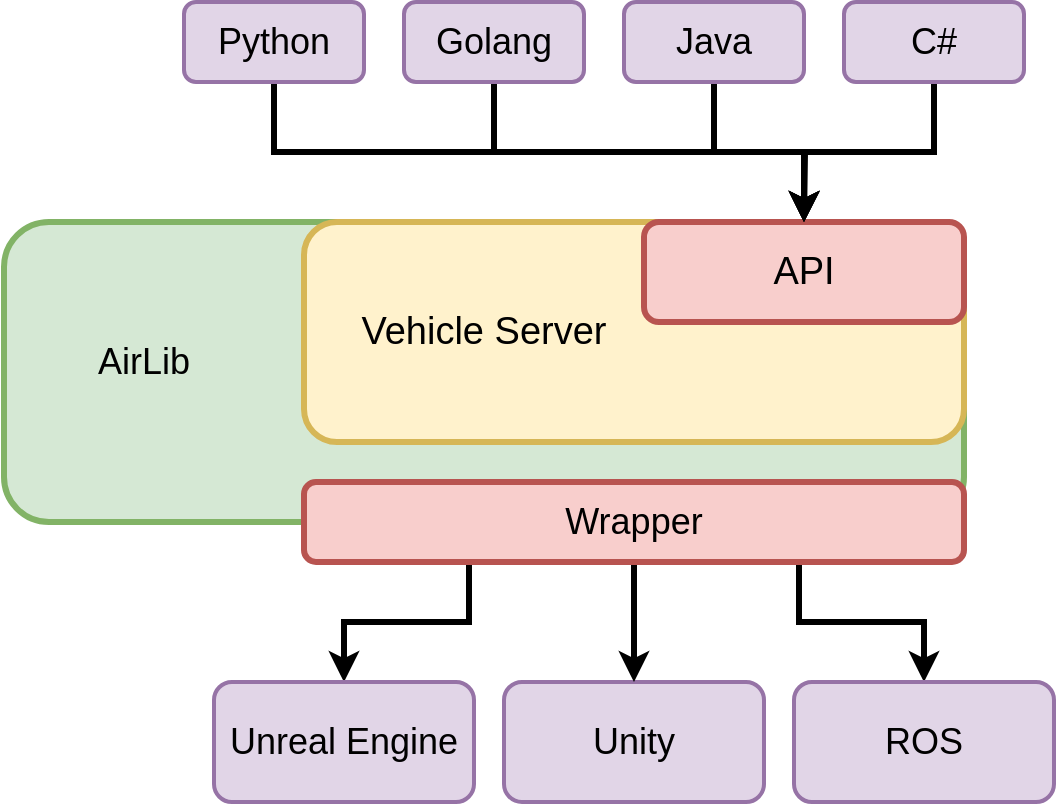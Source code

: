 <mxfile version="14.2.7" type="device"><diagram id="hGvv1Xi_NxuTOoYxdjd3" name="Page-1"><mxGraphModel dx="1422" dy="705" grid="1" gridSize="10" guides="1" tooltips="1" connect="1" arrows="1" fold="1" page="1" pageScale="1" pageWidth="827" pageHeight="1169" math="0" shadow="0"><root><mxCell id="0"/><mxCell id="1" parent="0"/><mxCell id="x6UWKgTvUTDrlQFfmNzw-16" style="edgeStyle=orthogonalEdgeStyle;rounded=0;orthogonalLoop=1;jettySize=auto;html=1;exitX=0.25;exitY=1;exitDx=0;exitDy=0;entryX=0.5;entryY=0;entryDx=0;entryDy=0;fontSize=18;strokeWidth=3;" edge="1" parent="1" source="x6UWKgTvUTDrlQFfmNzw-19" target="x6UWKgTvUTDrlQFfmNzw-13"><mxGeometry relative="1" as="geometry"/></mxCell><mxCell id="x6UWKgTvUTDrlQFfmNzw-18" style="edgeStyle=orthogonalEdgeStyle;rounded=0;orthogonalLoop=1;jettySize=auto;html=1;exitX=0.75;exitY=1;exitDx=0;exitDy=0;fontSize=18;strokeWidth=3;" edge="1" parent="1" source="x6UWKgTvUTDrlQFfmNzw-19" target="x6UWKgTvUTDrlQFfmNzw-14"><mxGeometry relative="1" as="geometry"/></mxCell><mxCell id="x6UWKgTvUTDrlQFfmNzw-2" value="" style="rounded=1;whiteSpace=wrap;html=1;fillColor=#d5e8d4;strokeColor=#82b366;strokeWidth=3;" vertex="1" parent="1"><mxGeometry x="190" y="230" width="480" height="150" as="geometry"/></mxCell><mxCell id="x6UWKgTvUTDrlQFfmNzw-4" value="" style="rounded=1;whiteSpace=wrap;html=1;fillColor=#fff2cc;strokeColor=#d6b656;strokeWidth=3;" vertex="1" parent="1"><mxGeometry x="340" y="230" width="330" height="110" as="geometry"/></mxCell><mxCell id="x6UWKgTvUTDrlQFfmNzw-5" value="" style="rounded=1;whiteSpace=wrap;html=1;fillColor=#f8cecc;strokeColor=#b85450;strokeWidth=3;" vertex="1" parent="1"><mxGeometry x="510" y="230" width="160" height="50" as="geometry"/></mxCell><mxCell id="x6UWKgTvUTDrlQFfmNzw-6" value="&lt;font style=&quot;font-size: 19px&quot;&gt;API&lt;/font&gt;" style="text;html=1;strokeColor=none;fillColor=none;align=center;verticalAlign=middle;whiteSpace=wrap;rounded=0;strokeWidth=3;" vertex="1" parent="1"><mxGeometry x="570" y="245" width="40" height="20" as="geometry"/></mxCell><mxCell id="x6UWKgTvUTDrlQFfmNzw-7" value="&lt;font style=&quot;font-size: 19px&quot;&gt;Vehicle Server&lt;/font&gt;" style="text;html=1;strokeColor=none;fillColor=none;align=center;verticalAlign=middle;whiteSpace=wrap;rounded=0;strokeWidth=3;fontSize=18;" vertex="1" parent="1"><mxGeometry x="360" y="275" width="140" height="20" as="geometry"/></mxCell><mxCell id="x6UWKgTvUTDrlQFfmNzw-8" value="AirLib" style="text;html=1;strokeColor=none;fillColor=none;align=center;verticalAlign=middle;whiteSpace=wrap;rounded=0;fontSize=18;strokeWidth=3;" vertex="1" parent="1"><mxGeometry x="240" y="290" width="40" height="20" as="geometry"/></mxCell><mxCell id="x6UWKgTvUTDrlQFfmNzw-12" value="Unity" style="rounded=1;whiteSpace=wrap;html=1;strokeWidth=2;fontSize=18;fillColor=#e1d5e7;strokeColor=#9673a6;" vertex="1" parent="1"><mxGeometry x="440" y="460" width="130" height="60" as="geometry"/></mxCell><mxCell id="x6UWKgTvUTDrlQFfmNzw-13" value="Unreal Engine" style="rounded=1;whiteSpace=wrap;html=1;strokeWidth=2;fontSize=18;fillColor=#e1d5e7;strokeColor=#9673a6;" vertex="1" parent="1"><mxGeometry x="295" y="460" width="130" height="60" as="geometry"/></mxCell><mxCell id="x6UWKgTvUTDrlQFfmNzw-14" value="ROS" style="rounded=1;whiteSpace=wrap;html=1;strokeWidth=2;fontSize=18;fillColor=#e1d5e7;strokeColor=#9673a6;" vertex="1" parent="1"><mxGeometry x="585" y="460" width="130" height="60" as="geometry"/></mxCell><mxCell id="x6UWKgTvUTDrlQFfmNzw-21" style="edgeStyle=orthogonalEdgeStyle;rounded=0;orthogonalLoop=1;jettySize=auto;html=1;exitX=0.5;exitY=1;exitDx=0;exitDy=0;entryX=0.5;entryY=0;entryDx=0;entryDy=0;fontSize=18;strokeWidth=3;" edge="1" parent="1" source="x6UWKgTvUTDrlQFfmNzw-19" target="x6UWKgTvUTDrlQFfmNzw-12"><mxGeometry relative="1" as="geometry"/></mxCell><mxCell id="x6UWKgTvUTDrlQFfmNzw-19" value="Wrapper" style="rounded=1;whiteSpace=wrap;html=1;strokeWidth=3;fontSize=18;fillColor=#f8cecc;strokeColor=#b85450;" vertex="1" parent="1"><mxGeometry x="340" y="360" width="330" height="40" as="geometry"/></mxCell><mxCell id="x6UWKgTvUTDrlQFfmNzw-33" style="edgeStyle=orthogonalEdgeStyle;rounded=0;orthogonalLoop=1;jettySize=auto;html=1;exitX=0.5;exitY=1;exitDx=0;exitDy=0;fontSize=18;strokeWidth=3;" edge="1" parent="1" source="x6UWKgTvUTDrlQFfmNzw-22"><mxGeometry relative="1" as="geometry"><mxPoint x="590" y="230" as="targetPoint"/></mxGeometry></mxCell><mxCell id="x6UWKgTvUTDrlQFfmNzw-22" value="Python" style="rounded=1;whiteSpace=wrap;html=1;strokeWidth=2;fontSize=18;fillColor=#e1d5e7;strokeColor=#9673a6;" vertex="1" parent="1"><mxGeometry x="280" y="120" width="90" height="40" as="geometry"/></mxCell><mxCell id="x6UWKgTvUTDrlQFfmNzw-32" style="edgeStyle=orthogonalEdgeStyle;rounded=0;orthogonalLoop=1;jettySize=auto;html=1;exitX=0.5;exitY=1;exitDx=0;exitDy=0;entryX=0.5;entryY=0;entryDx=0;entryDy=0;fontSize=18;strokeWidth=3;" edge="1" parent="1" source="x6UWKgTvUTDrlQFfmNzw-25" target="x6UWKgTvUTDrlQFfmNzw-5"><mxGeometry relative="1" as="geometry"/></mxCell><mxCell id="x6UWKgTvUTDrlQFfmNzw-25" value="Golang" style="rounded=1;whiteSpace=wrap;html=1;strokeWidth=2;fontSize=18;fillColor=#e1d5e7;strokeColor=#9673a6;" vertex="1" parent="1"><mxGeometry x="390" y="120" width="90" height="40" as="geometry"/></mxCell><mxCell id="x6UWKgTvUTDrlQFfmNzw-29" style="edgeStyle=orthogonalEdgeStyle;rounded=0;orthogonalLoop=1;jettySize=auto;html=1;exitX=0.5;exitY=1;exitDx=0;exitDy=0;entryX=0.5;entryY=0;entryDx=0;entryDy=0;fontSize=18;strokeWidth=3;" edge="1" parent="1" source="x6UWKgTvUTDrlQFfmNzw-26" target="x6UWKgTvUTDrlQFfmNzw-5"><mxGeometry relative="1" as="geometry"/></mxCell><mxCell id="x6UWKgTvUTDrlQFfmNzw-26" value="Java" style="rounded=1;whiteSpace=wrap;html=1;strokeWidth=2;fontSize=18;fillColor=#e1d5e7;strokeColor=#9673a6;" vertex="1" parent="1"><mxGeometry x="500" y="120" width="90" height="40" as="geometry"/></mxCell><mxCell id="x6UWKgTvUTDrlQFfmNzw-31" style="edgeStyle=orthogonalEdgeStyle;rounded=0;orthogonalLoop=1;jettySize=auto;html=1;exitX=0.5;exitY=1;exitDx=0;exitDy=0;entryX=0.5;entryY=0;entryDx=0;entryDy=0;fontSize=18;strokeWidth=3;" edge="1" parent="1" source="x6UWKgTvUTDrlQFfmNzw-27" target="x6UWKgTvUTDrlQFfmNzw-5"><mxGeometry relative="1" as="geometry"/></mxCell><mxCell id="x6UWKgTvUTDrlQFfmNzw-27" value="C#" style="rounded=1;whiteSpace=wrap;html=1;strokeWidth=2;fontSize=18;fillColor=#e1d5e7;strokeColor=#9673a6;" vertex="1" parent="1"><mxGeometry x="610" y="120" width="90" height="40" as="geometry"/></mxCell></root></mxGraphModel></diagram></mxfile>